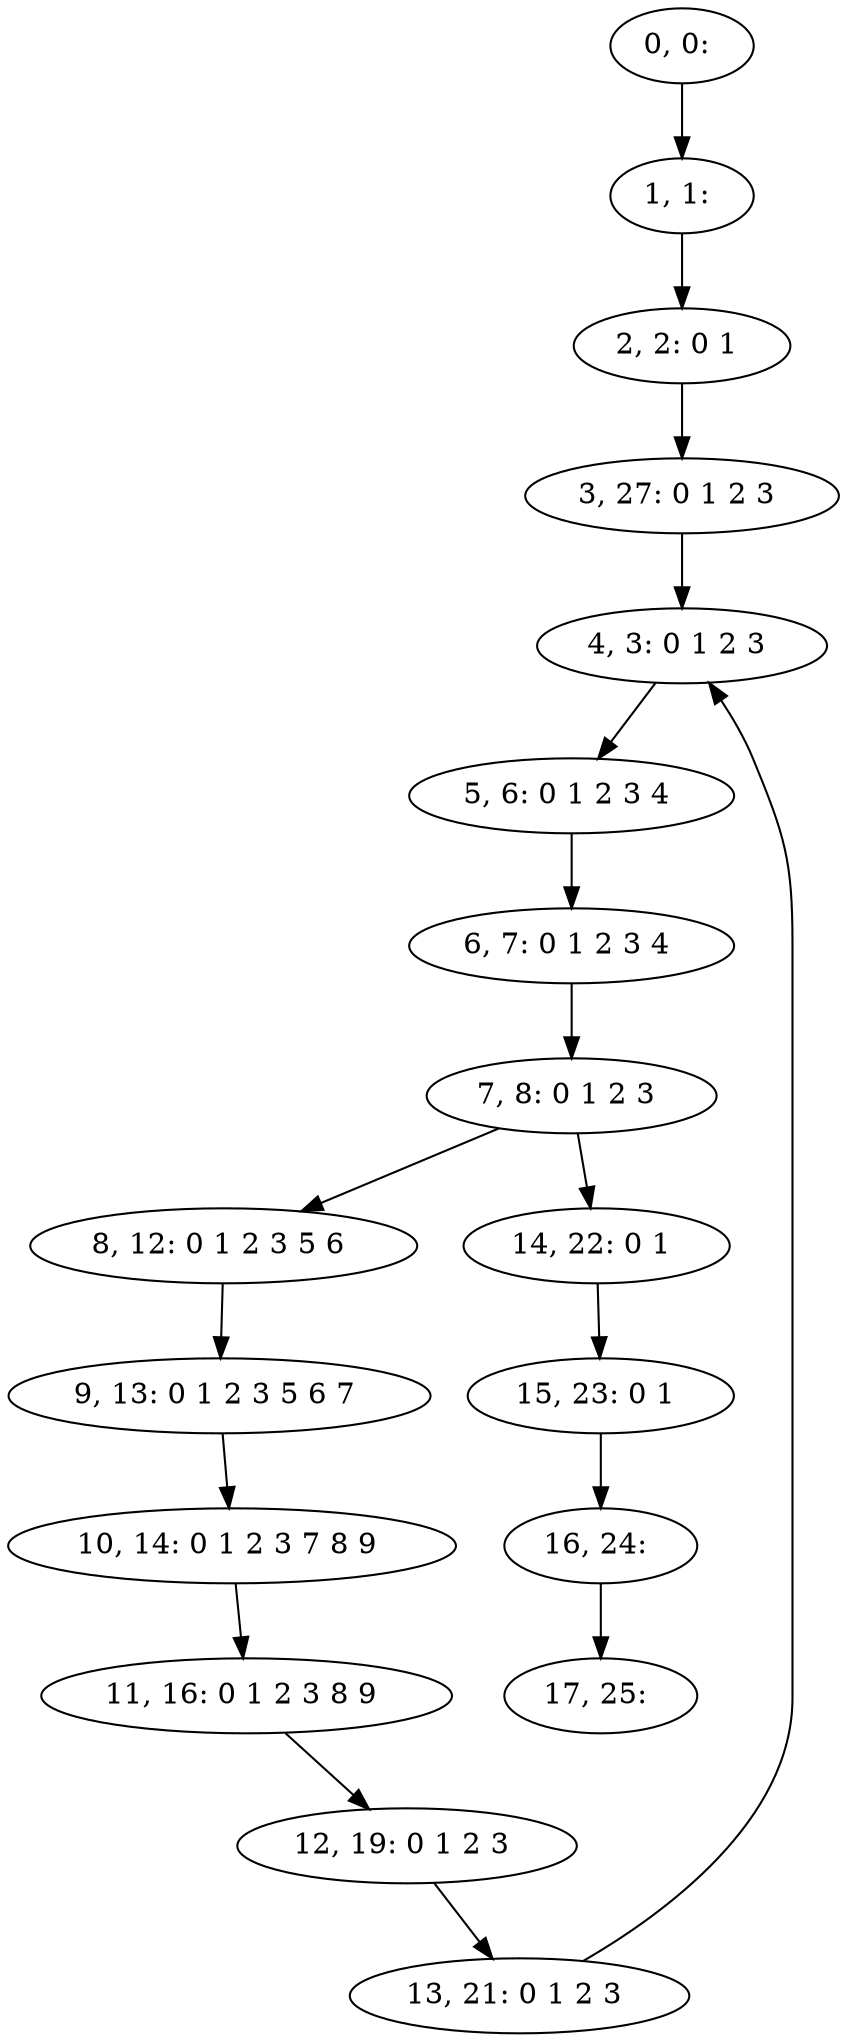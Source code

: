 digraph G {
0[label="0, 0: "];
1[label="1, 1: "];
2[label="2, 2: 0 1 "];
3[label="3, 27: 0 1 2 3 "];
4[label="4, 3: 0 1 2 3 "];
5[label="5, 6: 0 1 2 3 4 "];
6[label="6, 7: 0 1 2 3 4 "];
7[label="7, 8: 0 1 2 3 "];
8[label="8, 12: 0 1 2 3 5 6 "];
9[label="9, 13: 0 1 2 3 5 6 7 "];
10[label="10, 14: 0 1 2 3 7 8 9 "];
11[label="11, 16: 0 1 2 3 8 9 "];
12[label="12, 19: 0 1 2 3 "];
13[label="13, 21: 0 1 2 3 "];
14[label="14, 22: 0 1 "];
15[label="15, 23: 0 1 "];
16[label="16, 24: "];
17[label="17, 25: "];
0->1 ;
1->2 ;
2->3 ;
3->4 ;
4->5 ;
5->6 ;
6->7 ;
7->8 ;
7->14 ;
8->9 ;
9->10 ;
10->11 ;
11->12 ;
12->13 ;
13->4 ;
14->15 ;
15->16 ;
16->17 ;
}
